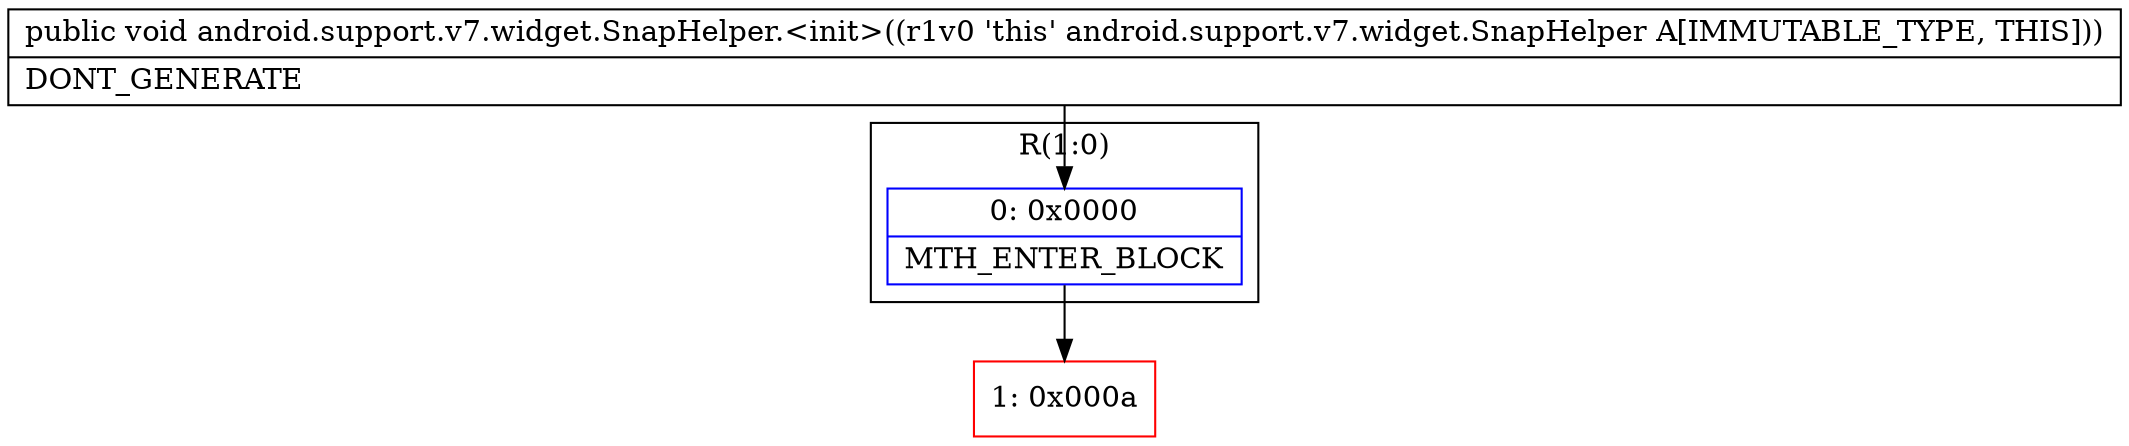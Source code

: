 digraph "CFG forandroid.support.v7.widget.SnapHelper.\<init\>()V" {
subgraph cluster_Region_1827896811 {
label = "R(1:0)";
node [shape=record,color=blue];
Node_0 [shape=record,label="{0\:\ 0x0000|MTH_ENTER_BLOCK\l}"];
}
Node_1 [shape=record,color=red,label="{1\:\ 0x000a}"];
MethodNode[shape=record,label="{public void android.support.v7.widget.SnapHelper.\<init\>((r1v0 'this' android.support.v7.widget.SnapHelper A[IMMUTABLE_TYPE, THIS]))  | DONT_GENERATE\l}"];
MethodNode -> Node_0;
Node_0 -> Node_1;
}

